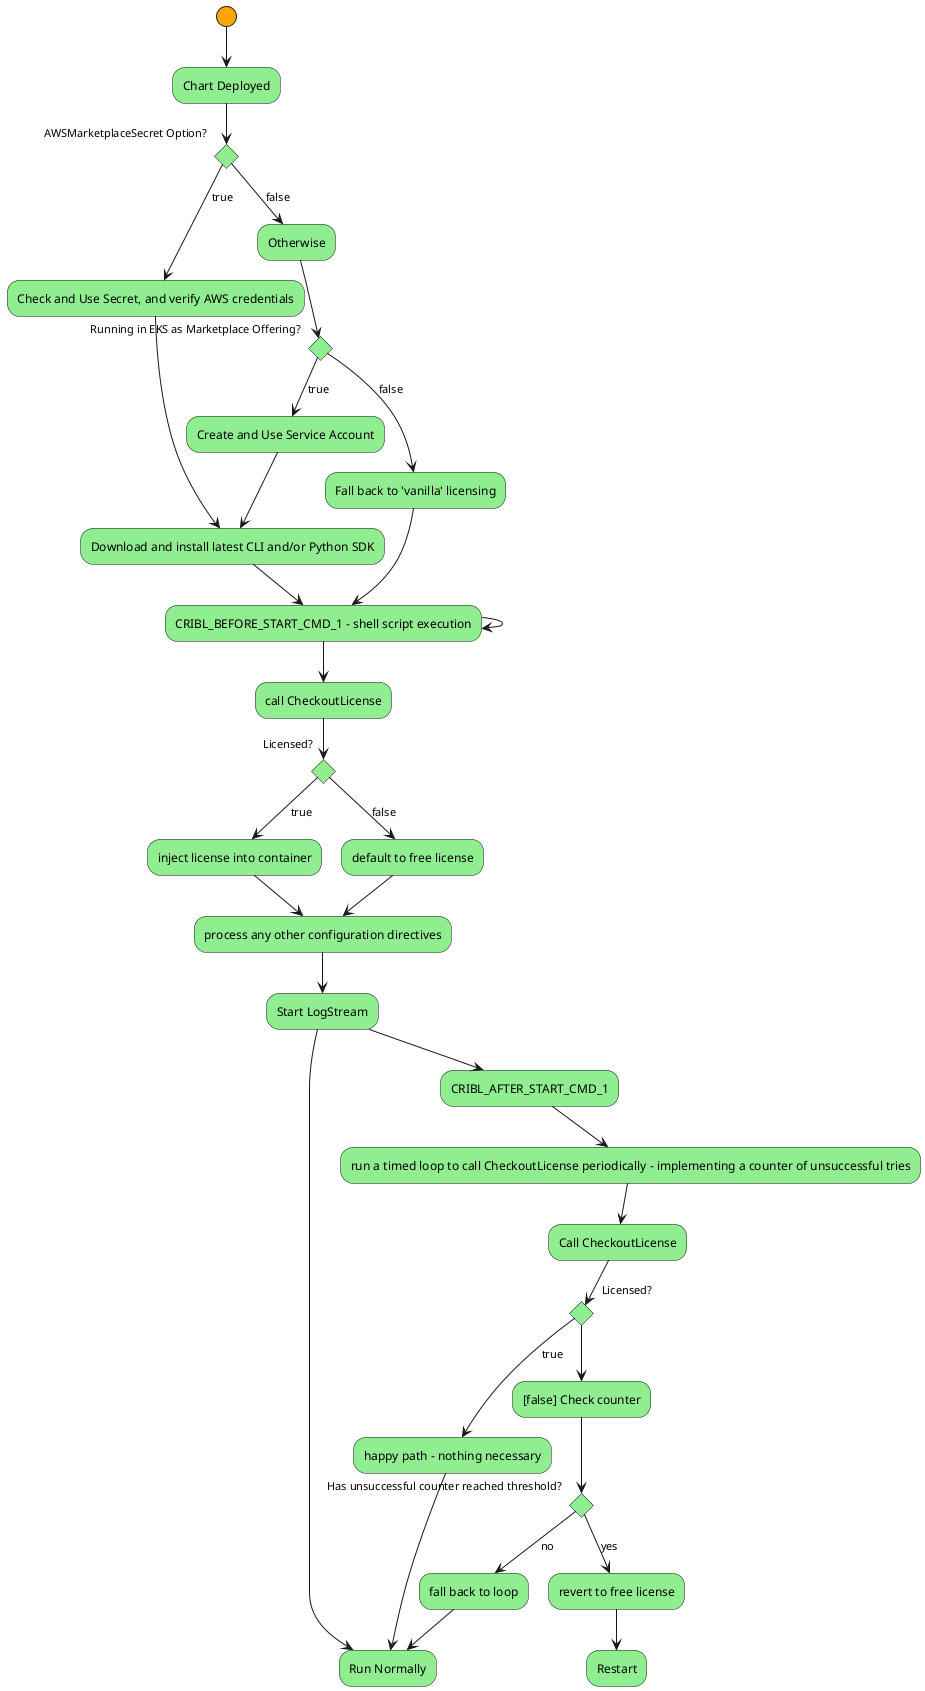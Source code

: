 @startuml
skinparam backgroundColor #FFFFFF
skinparam activity {
  StartColor Orange
  BarColor SaddleBrown
  EndColor Silver
  BackgroundColor LightGreen
  BackgroundColor<< Begin >> Orange
  
}

(*) --> "Chart Deployed"
if "AWSMarketplaceSecret Option?" then
--> [true] "Check and Use Secret, and verify AWS credentials"
--> "Download and install latest CLI and/or Python SDK"
--> "CRIBL_BEFORE_START_CMD_1 - shell script execution"



else 
  --> [false] Otherwise
  if "Running in EKS as Marketplace Offering?" then

--> [true] "Create and Use Service Account"
--> "Download and install latest CLI and/or Python SDK"





  else 
     --> [false] "Fall back to 'vanilla' licensing"
--> "CRIBL_BEFORE_START_CMD_1 - shell script execution"

endif
endif
--> "CRIBL_BEFORE_START_CMD_1 - shell script execution"
--> "call CheckoutLicense"
if "Licensed?" then
--> [true] "inject license into container"
--> "process any other configuration directives"

else
--> [false] "default to free license"
--> "process any other configuration directives"

endif
--> "Start LogStream"


"Start LogStream" --> "Run Normally"
"Start LogStream" --> "CRIBL_AFTER_START_CMD_1"
--> "run a timed loop to call CheckoutLicense periodically - implementing a counter of unsuccessful tries"
--> "Call CheckoutLicense"

if "Licensed?" then
--> [true] "happy path - nothing necessary"
--> "Run Normally"

else
--> "[false] Check counter"
if "Has unsuccessful counter reached threshold?" then

--> [yes] "revert to free license"
--> "Restart"
else 
--> [no] "fall back to loop"
endif
--> "Run Normally"

endif
@enduml
